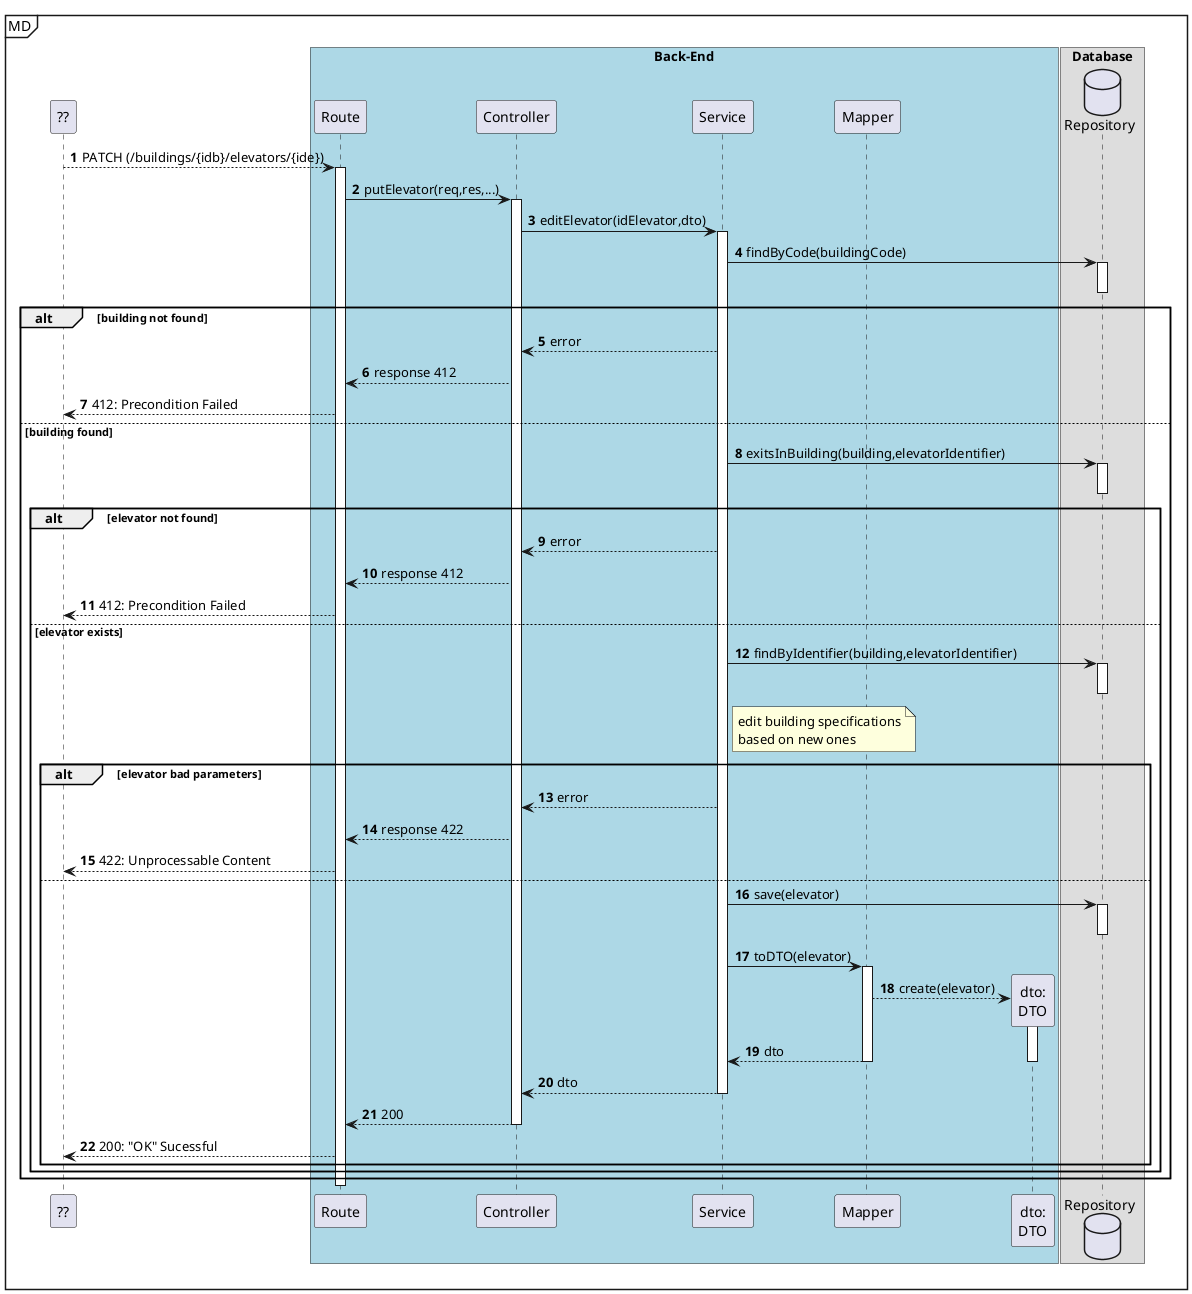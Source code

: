 @startuml
autonumber

participant "??" as ui

mainframe MD
box "Back-End" #LightBlue
participant "Route" as r
participant "Controller" as ctrl
participant "Service" as svc


participant "Mapper" as map
participant "dto:\nDTO" as dto
end box

box "Database"
database "Repository" as repo
'participant "elevator:\nElevator" as e
end box

ui --> r: PATCH (/buildings/{idb}/elevators/{ide})
    activate r
            r -> ctrl : putElevator(req,res,...)
                activate ctrl
                    ctrl -> svc : editElevator(idElevator,dto)
                    activate svc
                        svc -> repo : findByCode(buildingCode)
                        activate repo
                            'repo --> e **: create()
                        deactivate repo

                        alt building not found
                            svc --> ctrl : error
                            ctrl --> r : response 412
                            ui <--r : 412: Precondition Failed



                        else building found

                            svc -> repo : exitsInBuilding(building,elevatorIdentifier)
                            activate repo
                            deactivate repo

                            alt elevator not found
                                svc --> ctrl : error
                                ctrl --> r : response 412
                                ui <--r : 412: Precondition Failed
                            else elevator exists

                                svc -> repo: findByIdentifier(building,elevatorIdentifier)
                                activate repo
                                deactivate repo

                                note right of svc
                                    edit building specifications
                                    based on new ones
                                end note


                            alt elevator bad parameters
                                svc --> ctrl : error
                                ctrl --> r : response 422
                                ui <--r : 422: Unprocessable Content
                            else
                               svc -> repo : save(elevator)
                               activate repo
                               deactivate repo




                            svc -> map : toDTO(elevator)
                            activate map
                                map --> dto **: create(elevator)
                                activate dto

                                map --> svc : dto
                                deactivate dto
                            deactivate map

                            svc --> ctrl : dto
                        deactivate svc

                        ctrl --> r : 200
                    deactivate ctrl




            ui <--r: 200: "OK" Sucessful
                end
            end
         end
    deactivate r

@enduml
